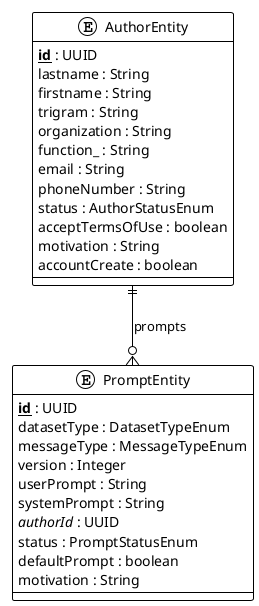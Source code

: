 @startuml
!theme plain
!define primary_key(x) <b><u>x</u></b>
!define foreign_key(x) <i>x</i>

entity AuthorEntity {
    primary_key(id) : UUID
    lastname : String
    firstname : String
    trigram : String
    organization : String
    function_ : String
    email : String
    phoneNumber : String
    status : AuthorStatusEnum
    acceptTermsOfUse : boolean
    motivation : String
    accountCreate : boolean
}

entity PromptEntity {
    primary_key(id) : UUID
    datasetType : DatasetTypeEnum
    messageType : MessageTypeEnum
    version : Integer
    userPrompt : String
    systemPrompt : String
    foreign_key(authorId) : UUID
    status : PromptStatusEnum
    defaultPrompt : boolean
    motivation : String
}

AuthorEntity ||--o{ PromptEntity : prompts
@enduml
